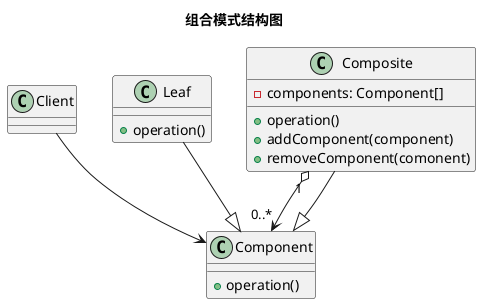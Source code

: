 @startuml composite
title 组合模式结构图

class Component {
    +operation()
}
class Client{}
together {
    class Composite {
        -components: Component[]
        +operation()
        +addComponent(component)
        +removeComponent(comonent)
    }

    class Leaf {
        +operation()
    }
}

Composite "1" o--> "0..*" Component
Composite --|> Component
Leaf --|> Component
Client --> Component
@enduml